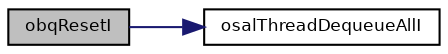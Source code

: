 digraph "obqResetI"
{
  bgcolor="transparent";
  edge [fontname="Helvetica",fontsize="8",labelfontname="Helvetica",labelfontsize="8"];
  node [fontname="Helvetica",fontsize="8",shape=record];
  rankdir="LR";
  Node25 [label="obqResetI",height=0.2,width=0.4,color="black", fillcolor="grey75", style="filled", fontcolor="black"];
  Node25 -> Node26 [color="midnightblue",fontsize="8",style="solid",fontname="Helvetica"];
  Node26 [label="osalThreadDequeueAllI",height=0.2,width=0.4,color="black",URL="$group___o_s_a_l.html#ga27a8123a61493028127897d839a4d75a",tooltip="Dequeues and wakes up all threads from the queue. "];
}
